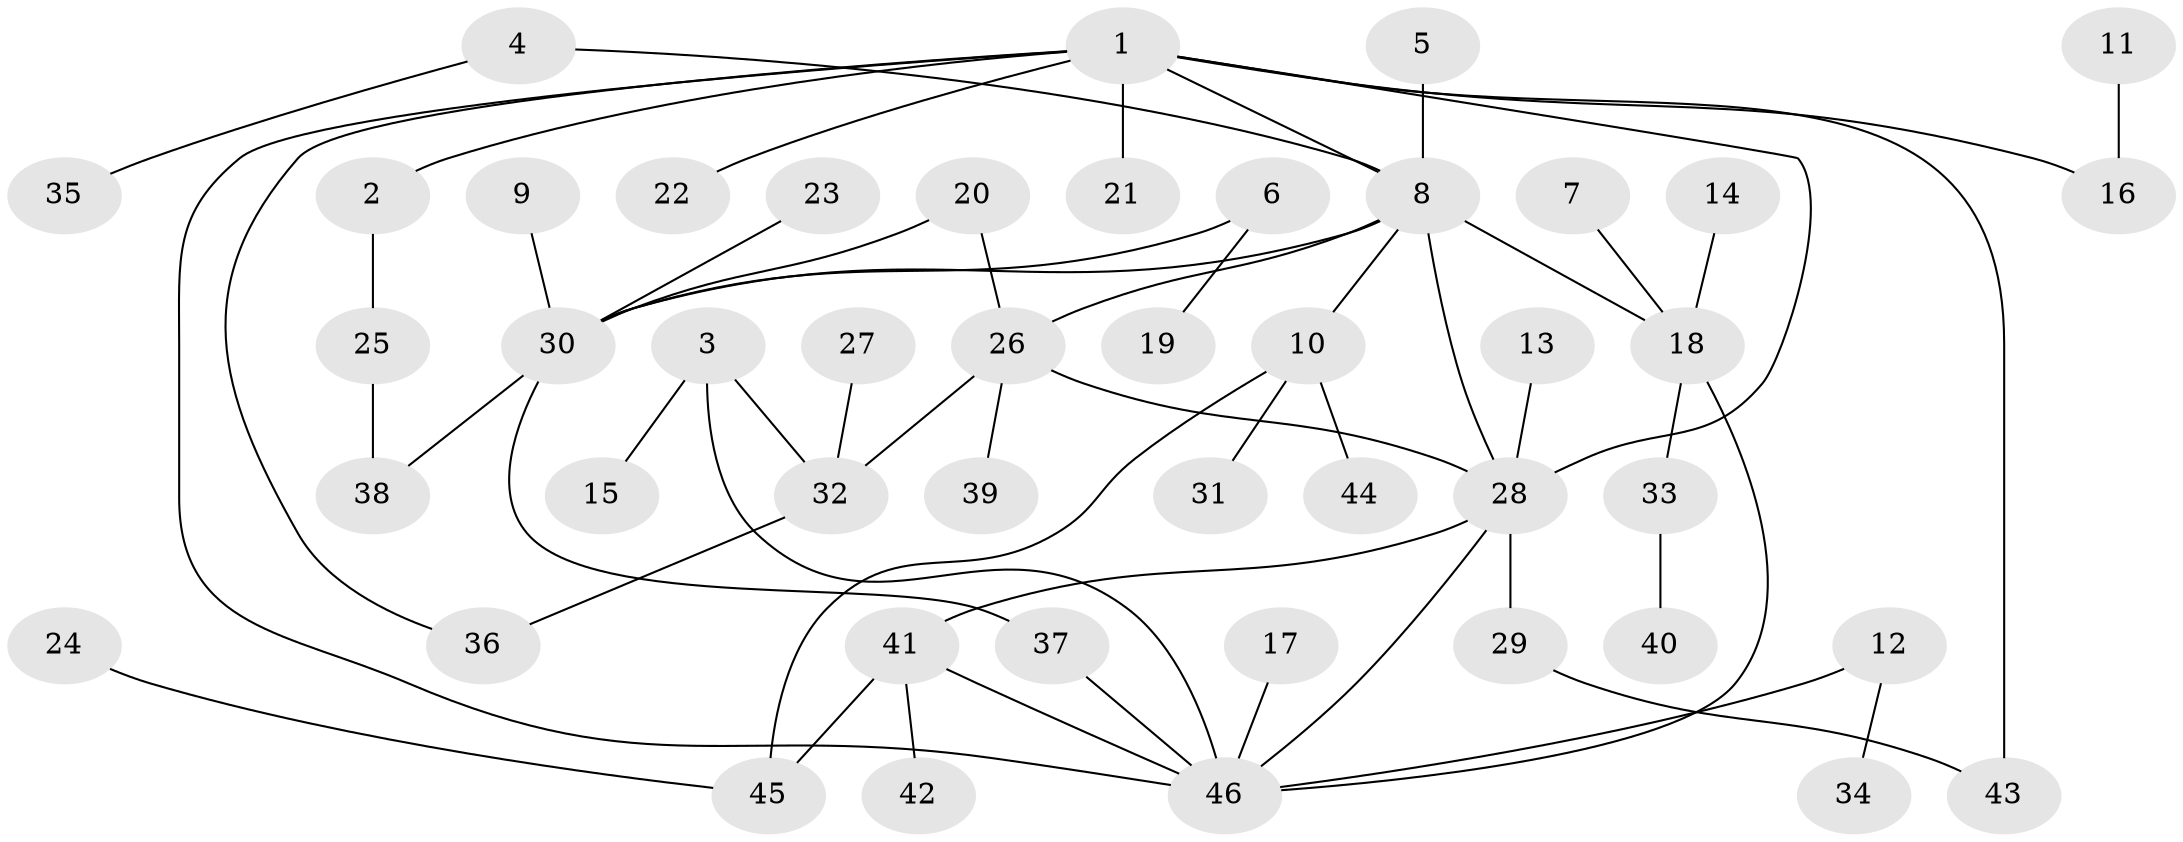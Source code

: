 // original degree distribution, {5: 0.03260869565217391, 7: 0.021739130434782608, 9: 0.010869565217391304, 1: 0.42391304347826086, 8: 0.010869565217391304, 3: 0.18478260869565216, 6: 0.021739130434782608, 4: 0.043478260869565216, 2: 0.25}
// Generated by graph-tools (version 1.1) at 2025/25/03/09/25 03:25:35]
// undirected, 46 vertices, 57 edges
graph export_dot {
graph [start="1"]
  node [color=gray90,style=filled];
  1;
  2;
  3;
  4;
  5;
  6;
  7;
  8;
  9;
  10;
  11;
  12;
  13;
  14;
  15;
  16;
  17;
  18;
  19;
  20;
  21;
  22;
  23;
  24;
  25;
  26;
  27;
  28;
  29;
  30;
  31;
  32;
  33;
  34;
  35;
  36;
  37;
  38;
  39;
  40;
  41;
  42;
  43;
  44;
  45;
  46;
  1 -- 2 [weight=1.0];
  1 -- 8 [weight=1.0];
  1 -- 16 [weight=1.0];
  1 -- 21 [weight=1.0];
  1 -- 22 [weight=1.0];
  1 -- 28 [weight=1.0];
  1 -- 36 [weight=1.0];
  1 -- 43 [weight=1.0];
  1 -- 46 [weight=1.0];
  2 -- 25 [weight=1.0];
  3 -- 15 [weight=1.0];
  3 -- 32 [weight=1.0];
  3 -- 46 [weight=1.0];
  4 -- 8 [weight=1.0];
  4 -- 35 [weight=1.0];
  5 -- 8 [weight=1.0];
  6 -- 19 [weight=1.0];
  6 -- 30 [weight=1.0];
  7 -- 18 [weight=1.0];
  8 -- 10 [weight=1.0];
  8 -- 18 [weight=2.0];
  8 -- 26 [weight=1.0];
  8 -- 28 [weight=1.0];
  8 -- 30 [weight=1.0];
  9 -- 30 [weight=1.0];
  10 -- 31 [weight=1.0];
  10 -- 44 [weight=1.0];
  10 -- 45 [weight=1.0];
  11 -- 16 [weight=1.0];
  12 -- 34 [weight=1.0];
  12 -- 46 [weight=1.0];
  13 -- 28 [weight=1.0];
  14 -- 18 [weight=1.0];
  17 -- 46 [weight=1.0];
  18 -- 33 [weight=1.0];
  18 -- 46 [weight=1.0];
  20 -- 26 [weight=1.0];
  20 -- 30 [weight=1.0];
  23 -- 30 [weight=2.0];
  24 -- 45 [weight=1.0];
  25 -- 38 [weight=1.0];
  26 -- 28 [weight=1.0];
  26 -- 32 [weight=1.0];
  26 -- 39 [weight=1.0];
  27 -- 32 [weight=1.0];
  28 -- 29 [weight=1.0];
  28 -- 41 [weight=1.0];
  28 -- 46 [weight=1.0];
  29 -- 43 [weight=1.0];
  30 -- 37 [weight=1.0];
  30 -- 38 [weight=1.0];
  32 -- 36 [weight=1.0];
  33 -- 40 [weight=1.0];
  37 -- 46 [weight=1.0];
  41 -- 42 [weight=1.0];
  41 -- 45 [weight=1.0];
  41 -- 46 [weight=1.0];
}
